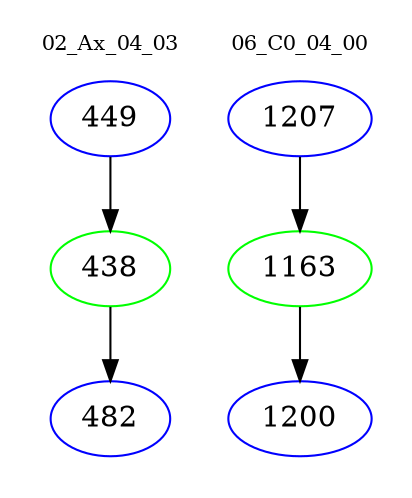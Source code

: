 digraph{
subgraph cluster_0 {
color = white
label = "02_Ax_04_03";
fontsize=10;
T0_449 [label="449", color="blue"]
T0_449 -> T0_438 [color="black"]
T0_438 [label="438", color="green"]
T0_438 -> T0_482 [color="black"]
T0_482 [label="482", color="blue"]
}
subgraph cluster_1 {
color = white
label = "06_C0_04_00";
fontsize=10;
T1_1207 [label="1207", color="blue"]
T1_1207 -> T1_1163 [color="black"]
T1_1163 [label="1163", color="green"]
T1_1163 -> T1_1200 [color="black"]
T1_1200 [label="1200", color="blue"]
}
}
